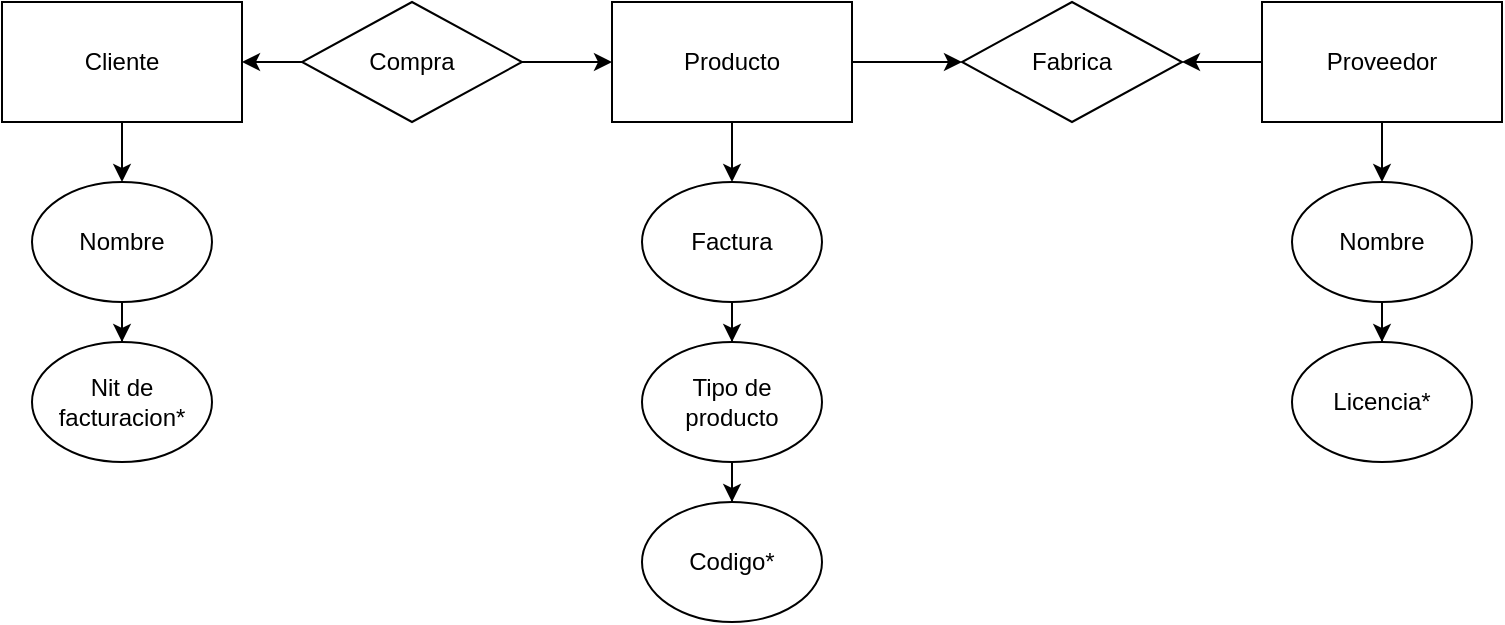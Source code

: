 <mxfile version="24.7.7">
  <diagram name="Página-1" id="zpC87OMkYuLUcrd6w3W-">
    <mxGraphModel dx="1050" dy="522" grid="1" gridSize="10" guides="1" tooltips="1" connect="1" arrows="1" fold="1" page="1" pageScale="1" pageWidth="850" pageHeight="1100" math="0" shadow="0">
      <root>
        <mxCell id="0" />
        <mxCell id="1" parent="0" />
        <mxCell id="2IFsXcio8NjmQ60CLeuO-20" style="edgeStyle=orthogonalEdgeStyle;rounded=0;orthogonalLoop=1;jettySize=auto;html=1;entryX=0.5;entryY=0;entryDx=0;entryDy=0;" edge="1" parent="1" source="2IFsXcio8NjmQ60CLeuO-1" target="2IFsXcio8NjmQ60CLeuO-10">
          <mxGeometry relative="1" as="geometry" />
        </mxCell>
        <mxCell id="2IFsXcio8NjmQ60CLeuO-1" value="Cliente" style="rounded=0;whiteSpace=wrap;html=1;" vertex="1" parent="1">
          <mxGeometry x="60" y="160" width="120" height="60" as="geometry" />
        </mxCell>
        <mxCell id="2IFsXcio8NjmQ60CLeuO-22" style="edgeStyle=orthogonalEdgeStyle;rounded=0;orthogonalLoop=1;jettySize=auto;html=1;entryX=0.5;entryY=0;entryDx=0;entryDy=0;" edge="1" parent="1" source="2IFsXcio8NjmQ60CLeuO-2" target="2IFsXcio8NjmQ60CLeuO-14">
          <mxGeometry relative="1" as="geometry" />
        </mxCell>
        <mxCell id="2IFsXcio8NjmQ60CLeuO-2" value="Producto" style="rounded=0;whiteSpace=wrap;html=1;" vertex="1" parent="1">
          <mxGeometry x="365" y="160" width="120" height="60" as="geometry" />
        </mxCell>
        <mxCell id="2IFsXcio8NjmQ60CLeuO-9" style="edgeStyle=orthogonalEdgeStyle;rounded=0;orthogonalLoop=1;jettySize=auto;html=1;entryX=1;entryY=0.5;entryDx=0;entryDy=0;" edge="1" parent="1" source="2IFsXcio8NjmQ60CLeuO-3" target="2IFsXcio8NjmQ60CLeuO-5">
          <mxGeometry relative="1" as="geometry" />
        </mxCell>
        <mxCell id="2IFsXcio8NjmQ60CLeuO-25" style="edgeStyle=orthogonalEdgeStyle;rounded=0;orthogonalLoop=1;jettySize=auto;html=1;" edge="1" parent="1" source="2IFsXcio8NjmQ60CLeuO-3" target="2IFsXcio8NjmQ60CLeuO-12">
          <mxGeometry relative="1" as="geometry" />
        </mxCell>
        <mxCell id="2IFsXcio8NjmQ60CLeuO-3" value="Proveedor" style="rounded=0;whiteSpace=wrap;html=1;" vertex="1" parent="1">
          <mxGeometry x="690" y="160" width="120" height="60" as="geometry" />
        </mxCell>
        <mxCell id="2IFsXcio8NjmQ60CLeuO-6" style="edgeStyle=orthogonalEdgeStyle;rounded=0;orthogonalLoop=1;jettySize=auto;html=1;" edge="1" parent="1" source="2IFsXcio8NjmQ60CLeuO-4" target="2IFsXcio8NjmQ60CLeuO-2">
          <mxGeometry relative="1" as="geometry" />
        </mxCell>
        <mxCell id="2IFsXcio8NjmQ60CLeuO-7" style="edgeStyle=orthogonalEdgeStyle;rounded=0;orthogonalLoop=1;jettySize=auto;html=1;" edge="1" parent="1" source="2IFsXcio8NjmQ60CLeuO-4" target="2IFsXcio8NjmQ60CLeuO-1">
          <mxGeometry relative="1" as="geometry" />
        </mxCell>
        <mxCell id="2IFsXcio8NjmQ60CLeuO-4" value="Compra" style="rhombus;whiteSpace=wrap;html=1;" vertex="1" parent="1">
          <mxGeometry x="210" y="160" width="110" height="60" as="geometry" />
        </mxCell>
        <mxCell id="2IFsXcio8NjmQ60CLeuO-5" value="Fabrica" style="rhombus;whiteSpace=wrap;html=1;" vertex="1" parent="1">
          <mxGeometry x="540" y="160" width="110" height="60" as="geometry" />
        </mxCell>
        <mxCell id="2IFsXcio8NjmQ60CLeuO-8" style="edgeStyle=orthogonalEdgeStyle;rounded=0;orthogonalLoop=1;jettySize=auto;html=1;entryX=0;entryY=0.5;entryDx=0;entryDy=0;" edge="1" parent="1" source="2IFsXcio8NjmQ60CLeuO-2" target="2IFsXcio8NjmQ60CLeuO-5">
          <mxGeometry relative="1" as="geometry">
            <mxPoint x="520" y="190" as="targetPoint" />
          </mxGeometry>
        </mxCell>
        <mxCell id="2IFsXcio8NjmQ60CLeuO-21" style="edgeStyle=orthogonalEdgeStyle;rounded=0;orthogonalLoop=1;jettySize=auto;html=1;" edge="1" parent="1" source="2IFsXcio8NjmQ60CLeuO-10" target="2IFsXcio8NjmQ60CLeuO-15">
          <mxGeometry relative="1" as="geometry" />
        </mxCell>
        <mxCell id="2IFsXcio8NjmQ60CLeuO-10" value="Nombre" style="ellipse;whiteSpace=wrap;html=1;" vertex="1" parent="1">
          <mxGeometry x="75" y="250" width="90" height="60" as="geometry" />
        </mxCell>
        <mxCell id="2IFsXcio8NjmQ60CLeuO-26" style="edgeStyle=orthogonalEdgeStyle;rounded=0;orthogonalLoop=1;jettySize=auto;html=1;" edge="1" parent="1" source="2IFsXcio8NjmQ60CLeuO-12" target="2IFsXcio8NjmQ60CLeuO-16">
          <mxGeometry relative="1" as="geometry" />
        </mxCell>
        <mxCell id="2IFsXcio8NjmQ60CLeuO-12" value="Nombre" style="ellipse;whiteSpace=wrap;html=1;" vertex="1" parent="1">
          <mxGeometry x="705" y="250" width="90" height="60" as="geometry" />
        </mxCell>
        <mxCell id="2IFsXcio8NjmQ60CLeuO-23" style="edgeStyle=orthogonalEdgeStyle;rounded=0;orthogonalLoop=1;jettySize=auto;html=1;" edge="1" parent="1" source="2IFsXcio8NjmQ60CLeuO-14" target="2IFsXcio8NjmQ60CLeuO-17">
          <mxGeometry relative="1" as="geometry" />
        </mxCell>
        <mxCell id="2IFsXcio8NjmQ60CLeuO-14" value="Factura" style="ellipse;whiteSpace=wrap;html=1;" vertex="1" parent="1">
          <mxGeometry x="380" y="250" width="90" height="60" as="geometry" />
        </mxCell>
        <mxCell id="2IFsXcio8NjmQ60CLeuO-15" value="Nit de facturacion*" style="ellipse;whiteSpace=wrap;html=1;" vertex="1" parent="1">
          <mxGeometry x="75" y="330" width="90" height="60" as="geometry" />
        </mxCell>
        <mxCell id="2IFsXcio8NjmQ60CLeuO-16" value="Licencia*" style="ellipse;whiteSpace=wrap;html=1;" vertex="1" parent="1">
          <mxGeometry x="705" y="330" width="90" height="60" as="geometry" />
        </mxCell>
        <mxCell id="2IFsXcio8NjmQ60CLeuO-24" style="edgeStyle=orthogonalEdgeStyle;rounded=0;orthogonalLoop=1;jettySize=auto;html=1;" edge="1" parent="1" source="2IFsXcio8NjmQ60CLeuO-17" target="2IFsXcio8NjmQ60CLeuO-18">
          <mxGeometry relative="1" as="geometry" />
        </mxCell>
        <mxCell id="2IFsXcio8NjmQ60CLeuO-17" value="Tipo de producto" style="ellipse;whiteSpace=wrap;html=1;" vertex="1" parent="1">
          <mxGeometry x="380" y="330" width="90" height="60" as="geometry" />
        </mxCell>
        <mxCell id="2IFsXcio8NjmQ60CLeuO-18" value="Codigo*" style="ellipse;whiteSpace=wrap;html=1;" vertex="1" parent="1">
          <mxGeometry x="380" y="410" width="90" height="60" as="geometry" />
        </mxCell>
      </root>
    </mxGraphModel>
  </diagram>
</mxfile>
